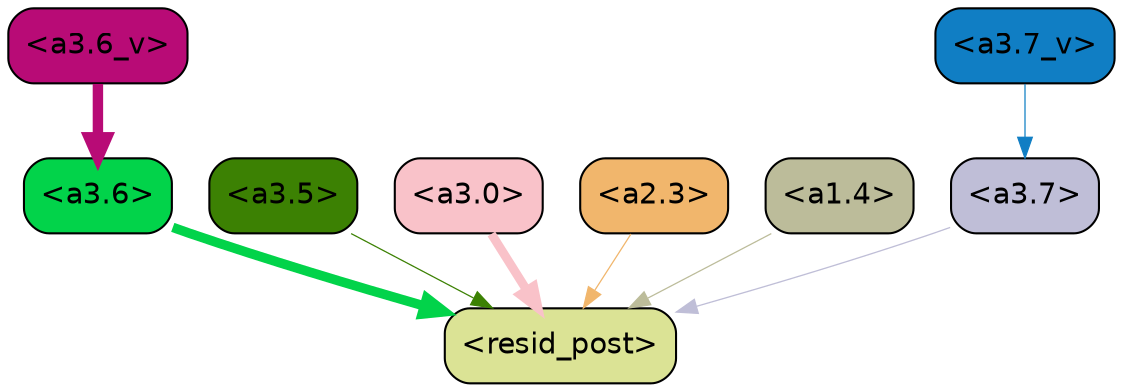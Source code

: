 strict digraph "" {
	graph [bgcolor=transparent,
		layout=dot,
		overlap=false,
		splines=true
	];
	"<a3.7>"	[color=black,
		fillcolor="#bfbed7",
		fontname=Helvetica,
		shape=box,
		style="filled, rounded"];
	"<resid_post>"	[color=black,
		fillcolor="#dbe395",
		fontname=Helvetica,
		shape=box,
		style="filled, rounded"];
	"<a3.7>" -> "<resid_post>"	[color="#bfbed7",
		penwidth=0.6239100098609924];
	"<a3.6>"	[color=black,
		fillcolor="#02d34a",
		fontname=Helvetica,
		shape=box,
		style="filled, rounded"];
	"<a3.6>" -> "<resid_post>"	[color="#02d34a",
		penwidth=4.569062113761902];
	"<a3.5>"	[color=black,
		fillcolor="#3c8103",
		fontname=Helvetica,
		shape=box,
		style="filled, rounded"];
	"<a3.5>" -> "<resid_post>"	[color="#3c8103",
		penwidth=0.6];
	"<a3.0>"	[color=black,
		fillcolor="#f9c2c9",
		fontname=Helvetica,
		shape=box,
		style="filled, rounded"];
	"<a3.0>" -> "<resid_post>"	[color="#f9c2c9",
		penwidth=4.283544182777405];
	"<a2.3>"	[color=black,
		fillcolor="#f1b66c",
		fontname=Helvetica,
		shape=box,
		style="filled, rounded"];
	"<a2.3>" -> "<resid_post>"	[color="#f1b66c",
		penwidth=0.6];
	"<a1.4>"	[color=black,
		fillcolor="#bcbc9a",
		fontname=Helvetica,
		shape=box,
		style="filled, rounded"];
	"<a1.4>" -> "<resid_post>"	[color="#bcbc9a",
		penwidth=0.6];
	"<a3.7_v>"	[color=black,
		fillcolor="#107ec4",
		fontname=Helvetica,
		shape=box,
		style="filled, rounded"];
	"<a3.7_v>" -> "<a3.7>"	[color="#107ec4",
		penwidth=0.6];
	"<a3.6_v>"	[color=black,
		fillcolor="#b80b76",
		fontname=Helvetica,
		shape=box,
		style="filled, rounded"];
	"<a3.6_v>" -> "<a3.6>"	[color="#b80b76",
		penwidth=5.002329230308533];
}
